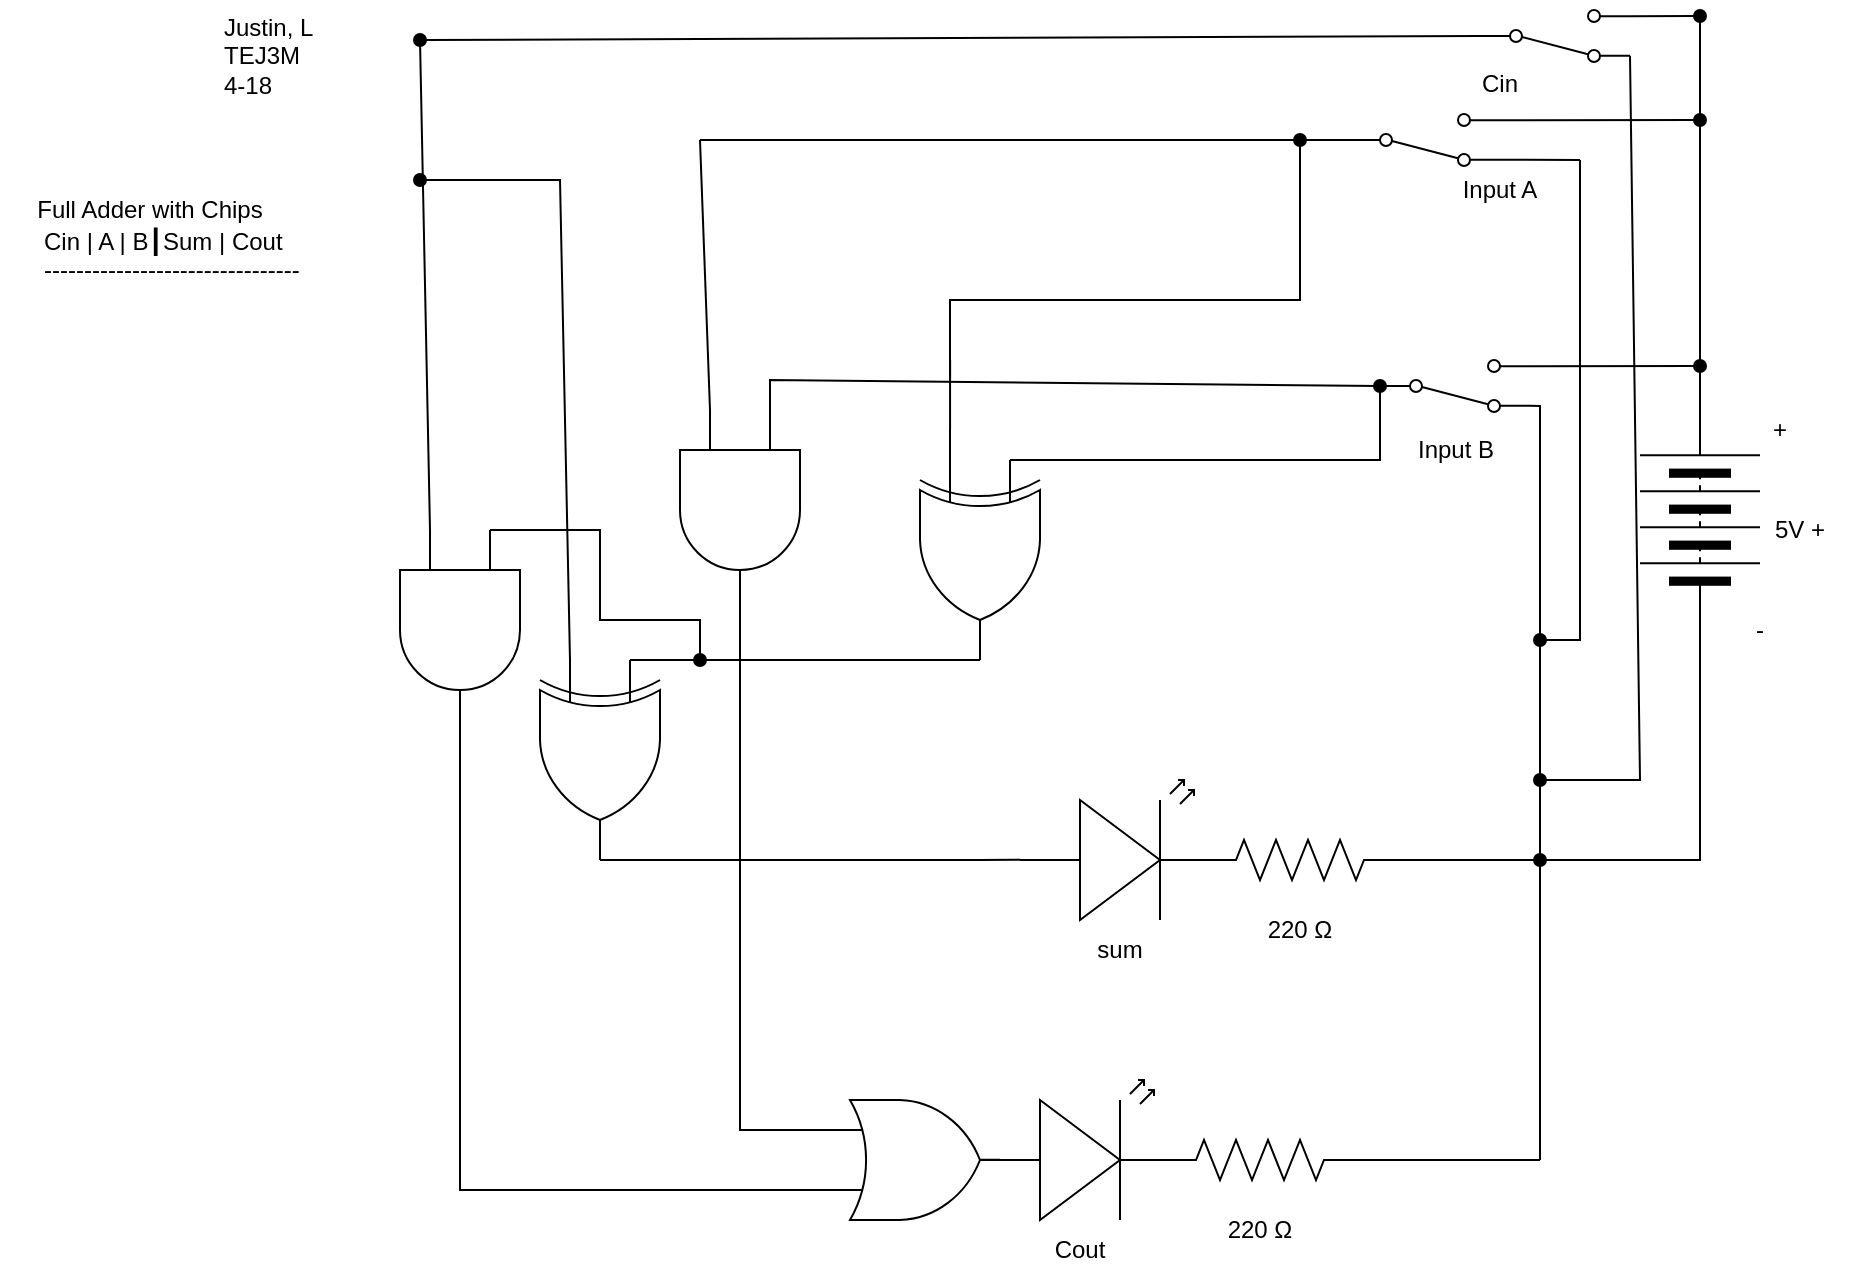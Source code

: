 <mxfile>
    <diagram id="ciPo3X5teLXdfqjWm5yF" name="Page-1">
        <mxGraphModel dx="2401" dy="1000" grid="1" gridSize="10" guides="1" tooltips="1" connect="1" arrows="1" fold="1" page="1" pageScale="1" pageWidth="850" pageHeight="1100" math="0" shadow="0">
            <root>
                <mxCell id="0"/>
                <mxCell id="1" parent="0"/>
                <mxCell id="550" style="edgeStyle=none;html=1;exitX=0;exitY=0.25;exitDx=0;exitDy=0;exitPerimeter=0;entryX=0;entryY=0.5;entryDx=0;entryDy=0;endArrow=oval;endFill=1;rounded=0;startArrow=none;startFill=0;" parent="1" target="554" edge="1">
                    <mxGeometry relative="1" as="geometry">
                        <Array as="points">
                            <mxPoint x="450" y="270"/>
                        </Array>
                        <mxPoint x="265" y="270" as="sourcePoint"/>
                    </mxGeometry>
                </mxCell>
                <mxCell id="551" style="edgeStyle=none;rounded=0;html=1;endArrow=oval;endFill=1;startArrow=none;startFill=0;" parent="1" edge="1">
                    <mxGeometry relative="1" as="geometry">
                        <mxPoint x="530" y="470" as="targetPoint"/>
                        <mxPoint x="530" y="260" as="sourcePoint"/>
                        <Array as="points">
                            <mxPoint x="530" y="280"/>
                        </Array>
                    </mxGeometry>
                </mxCell>
                <mxCell id="552" style="edgeStyle=none;html=1;exitX=1;exitY=0.12;exitDx=0;exitDy=0;endArrow=oval;endFill=1;startArrow=none;startFill=0;" parent="1" source="554" edge="1">
                    <mxGeometry relative="1" as="geometry">
                        <mxPoint x="610" y="223" as="targetPoint"/>
                    </mxGeometry>
                </mxCell>
                <mxCell id="553" style="edgeStyle=none;rounded=0;jumpStyle=none;html=1;exitX=1;exitY=0.88;exitDx=0;exitDy=0;strokeColor=default;strokeWidth=1;startArrow=none;startFill=0;endArrow=none;endFill=0;endSize=6;" parent="1" source="554" edge="1">
                    <mxGeometry relative="1" as="geometry">
                        <mxPoint x="530" y="256.884" as="targetPoint"/>
                        <Array as="points">
                            <mxPoint x="530" y="243"/>
                            <mxPoint x="530" y="260"/>
                        </Array>
                    </mxGeometry>
                </mxCell>
                <mxCell id="554" value="" style="shape=mxgraph.electrical.electro-mechanical.twoWaySwitch;aspect=fixed;elSwitchState=2;flipV=1;" parent="1" vertex="1">
                    <mxGeometry x="450" y="220" width="75" height="26" as="geometry"/>
                </mxCell>
                <mxCell id="555" style="edgeStyle=none;html=1;exitX=0;exitY=0.57;exitDx=0;exitDy=0;exitPerimeter=0;endArrow=none;endFill=0;entryX=1;entryY=0.5;entryDx=0;entryDy=0;entryPerimeter=0;" parent="1" source="556" edge="1">
                    <mxGeometry relative="1" as="geometry">
                        <mxPoint x="250" y="470" as="targetPoint"/>
                    </mxGeometry>
                </mxCell>
                <mxCell id="556" value="" style="verticalLabelPosition=bottom;shadow=0;dashed=0;align=center;html=1;verticalAlign=top;shape=mxgraph.electrical.opto_electronics.led_2;pointerEvents=1;" parent="1" vertex="1">
                    <mxGeometry x="270" y="430" width="100" height="70" as="geometry"/>
                </mxCell>
                <mxCell id="557" style="edgeStyle=none;rounded=0;html=1;startArrow=none;startFill=0;endArrow=none;endFill=0;" parent="1" source="558" edge="1">
                    <mxGeometry relative="1" as="geometry">
                        <mxPoint x="550" y="470" as="targetPoint"/>
                    </mxGeometry>
                </mxCell>
                <mxCell id="558" value="" style="pointerEvents=1;verticalLabelPosition=bottom;shadow=0;dashed=0;align=center;html=1;verticalAlign=top;shape=mxgraph.electrical.resistors.resistor_2;" parent="1" vertex="1">
                    <mxGeometry x="360" y="460" width="100" height="20" as="geometry"/>
                </mxCell>
                <mxCell id="559" style="edgeStyle=none;rounded=0;html=1;exitX=1;exitY=0.5;exitDx=0;exitDy=0;startArrow=none;startFill=0;endArrow=none;endFill=0;" parent="1" source="561" edge="1">
                    <mxGeometry relative="1" as="geometry">
                        <mxPoint x="550" y="470" as="targetPoint"/>
                        <mxPoint x="560" y="380" as="sourcePoint"/>
                        <Array as="points">
                            <mxPoint x="610" y="470"/>
                        </Array>
                    </mxGeometry>
                </mxCell>
                <mxCell id="560" style="edgeStyle=none;html=1;exitX=0;exitY=0.5;exitDx=0;exitDy=0;endArrow=none;endFill=0;" parent="1" source="561" edge="1">
                    <mxGeometry relative="1" as="geometry">
                        <mxPoint x="610" y="50" as="targetPoint"/>
                        <Array as="points">
                            <mxPoint x="610" y="230"/>
                        </Array>
                    </mxGeometry>
                </mxCell>
                <mxCell id="561" value="" style="pointerEvents=1;verticalLabelPosition=bottom;shadow=0;dashed=0;align=center;html=1;verticalAlign=top;shape=mxgraph.electrical.miscellaneous.batteryStack;rotation=90;flipV=0;flipH=1;" parent="1" vertex="1">
                    <mxGeometry x="560" y="270" width="100" height="60" as="geometry"/>
                </mxCell>
                <mxCell id="562" value="&lt;div style=&quot;&quot;&gt;Cin | A | B┃Sum | Cout&lt;/div&gt;&lt;div style=&quot;&quot;&gt;--------------------------------&lt;/div&gt;&lt;div style=&quot;&quot;&gt;&lt;br&gt;&lt;/div&gt;" style="text;strokeColor=none;align=left;fillColor=none;html=1;verticalAlign=middle;whiteSpace=wrap;rounded=0;" parent="1" vertex="1">
                    <mxGeometry x="-220" y="120" width="130" height="109" as="geometry"/>
                </mxCell>
                <mxCell id="563" value="Justin, L&lt;br&gt;TEJ3M&lt;br&gt;4-18&lt;br&gt;&lt;span style=&quot;color: rgba(0, 0, 0, 0); font-family: monospace; font-size: 0px;&quot;&gt;%3CmxGraphModel%3E%3Croot%3E%3CmxCell%20id%3D%220%22%2F%3E%3CmxCell%20id%3D%221%22%20parent%3D%220%22%2F%3E%3CmxCell%20id%3D%222%22%20value%3D%225%20V%22%20style%3D%22text%3BstrokeColor%3Dnone%3Balign%3Dcenter%3BfillColor%3Dnone%3Bhtml%3D1%3BverticalAlign%3Dmiddle%3BwhiteSpace%3Dwrap%3Brounded%3D0%3B%22%20vertex%3D%221%22%20parent%3D%221%22%3E%3CmxGeometry%20x%3D%22550%22%20y%3D%22275%22%20width%3D%2260%22%20height%3D%2230%22%20as%3D%22geometry%22%2F%3E%3C%2FmxCell%3E%3C%2Froot%3E%3C%2FmxGraphModel%3E&lt;/span&gt;" style="text;strokeColor=none;align=left;fillColor=none;html=1;verticalAlign=middle;whiteSpace=wrap;rounded=0;" parent="1" vertex="1">
                    <mxGeometry x="-130" y="60" width="60" height="30" as="geometry"/>
                </mxCell>
                <mxCell id="564" value="5V +" style="text;strokeColor=none;align=center;fillColor=none;html=1;verticalAlign=middle;whiteSpace=wrap;rounded=0;" parent="1" vertex="1">
                    <mxGeometry x="630" y="290" width="60" height="30" as="geometry"/>
                </mxCell>
                <mxCell id="565" value="220 Ω" style="text;strokeColor=none;align=center;fillColor=none;html=1;verticalAlign=middle;whiteSpace=wrap;rounded=0;labelBackgroundColor=none;" parent="1" vertex="1">
                    <mxGeometry x="380" y="490" width="60" height="30" as="geometry"/>
                </mxCell>
                <mxCell id="566" value="Input B" style="text;strokeColor=none;align=center;fillColor=none;html=1;verticalAlign=middle;whiteSpace=wrap;rounded=0;labelBackgroundColor=none;" parent="1" vertex="1">
                    <mxGeometry x="457.5" y="250" width="60" height="30" as="geometry"/>
                </mxCell>
                <mxCell id="567" value="sum" style="text;strokeColor=none;align=center;fillColor=none;html=1;verticalAlign=middle;whiteSpace=wrap;rounded=0;labelBackgroundColor=none;" parent="1" vertex="1">
                    <mxGeometry x="290" y="500" width="60" height="30" as="geometry"/>
                </mxCell>
                <mxCell id="568" value="+" style="text;strokeColor=none;align=center;fillColor=none;html=1;verticalAlign=middle;whiteSpace=wrap;rounded=0;" parent="1" vertex="1">
                    <mxGeometry x="620" y="240" width="60" height="30" as="geometry"/>
                </mxCell>
                <mxCell id="569" value="-" style="text;strokeColor=none;align=center;fillColor=none;html=1;verticalAlign=middle;whiteSpace=wrap;rounded=0;" parent="1" vertex="1">
                    <mxGeometry x="610" y="340" width="60" height="30" as="geometry"/>
                </mxCell>
                <mxCell id="570" value="Input A" style="text;strokeColor=none;align=center;fillColor=none;html=1;verticalAlign=middle;whiteSpace=wrap;rounded=0;labelBackgroundColor=none;" parent="1" vertex="1">
                    <mxGeometry x="480" y="120" width="60" height="30" as="geometry"/>
                </mxCell>
                <mxCell id="571" style="edgeStyle=none;html=1;endArrow=oval;endFill=1;rounded=0;startArrow=none;startFill=0;strokeColor=default;strokeWidth=1;endSize=6;jumpStyle=none;" parent="1" edge="1">
                    <mxGeometry relative="1" as="geometry">
                        <mxPoint x="530" y="360" as="targetPoint"/>
                        <mxPoint x="550" y="120" as="sourcePoint"/>
                        <Array as="points">
                            <mxPoint x="550" y="360"/>
                            <mxPoint x="530" y="360"/>
                        </Array>
                    </mxGeometry>
                </mxCell>
                <mxCell id="572" style="edgeStyle=none;rounded=0;html=1;exitX=1;exitY=0.88;exitDx=0;exitDy=0;startArrow=none;startFill=0;endArrow=none;endFill=0;" parent="1" source="575" edge="1">
                    <mxGeometry relative="1" as="geometry">
                        <mxPoint x="550" y="120" as="targetPoint"/>
                    </mxGeometry>
                </mxCell>
                <mxCell id="573" style="edgeStyle=none;rounded=0;jumpStyle=none;html=1;exitX=1;exitY=0.12;exitDx=0;exitDy=0;strokeColor=default;strokeWidth=1;startArrow=none;startFill=0;endArrow=oval;endFill=1;endSize=6;" parent="1" source="575" edge="1">
                    <mxGeometry relative="1" as="geometry">
                        <mxPoint x="610" y="100" as="targetPoint"/>
                    </mxGeometry>
                </mxCell>
                <mxCell id="574" style="edgeStyle=none;rounded=0;html=1;endArrow=none;endFill=0;startArrow=oval;startFill=1;" parent="1" edge="1">
                    <mxGeometry relative="1" as="geometry">
                        <mxPoint x="235" y="230" as="targetPoint"/>
                        <Array as="points">
                            <mxPoint x="410" y="190"/>
                            <mxPoint x="235" y="190"/>
                        </Array>
                        <mxPoint x="410" y="110" as="sourcePoint"/>
                    </mxGeometry>
                </mxCell>
                <mxCell id="602" style="edgeStyle=none;html=1;exitX=0;exitY=0.5;exitDx=0;exitDy=0;startArrow=none;startFill=0;endArrow=none;endFill=0;" parent="1" source="575" edge="1">
                    <mxGeometry relative="1" as="geometry">
                        <mxPoint x="410" y="110" as="targetPoint"/>
                    </mxGeometry>
                </mxCell>
                <mxCell id="608" style="edgeStyle=none;rounded=0;html=1;exitX=0;exitY=0.5;exitDx=0;exitDy=0;startArrow=none;startFill=0;endArrow=none;endFill=0;fillColor=none;" parent="1" source="575" edge="1">
                    <mxGeometry relative="1" as="geometry">
                        <mxPoint x="110" y="110" as="targetPoint"/>
                    </mxGeometry>
                </mxCell>
                <mxCell id="575" value="" style="shape=mxgraph.electrical.electro-mechanical.twoWaySwitch;aspect=fixed;elSwitchState=2;flipV=1;" parent="1" vertex="1">
                    <mxGeometry x="435" y="97" width="75" height="26" as="geometry"/>
                </mxCell>
                <mxCell id="576" value="" style="edgeStyle=none;orthogonalLoop=1;jettySize=auto;html=1;rounded=0;strokeColor=default;strokeWidth=1;startArrow=none;startFill=0;endArrow=none;endFill=0;endSize=6;jumpStyle=none;" parent="1" edge="1">
                    <mxGeometry width="80" relative="1" as="geometry">
                        <mxPoint x="530" y="260" as="sourcePoint"/>
                        <mxPoint x="530" y="260" as="targetPoint"/>
                        <Array as="points"/>
                    </mxGeometry>
                </mxCell>
                <mxCell id="583" style="edgeStyle=none;html=1;exitX=0;exitY=0.75;exitDx=0;exitDy=0;exitPerimeter=0;endArrow=none;endFill=0;" parent="1" edge="1">
                    <mxGeometry relative="1" as="geometry">
                        <mxPoint x="235.062" y="220" as="targetPoint"/>
                        <mxPoint x="235" y="270" as="sourcePoint"/>
                    </mxGeometry>
                </mxCell>
                <mxCell id="630" style="edgeStyle=none;rounded=0;html=1;exitX=1;exitY=0.5;exitDx=0;exitDy=0;exitPerimeter=0;entryX=0;entryY=0.25;entryDx=0;entryDy=0;entryPerimeter=0;startArrow=none;startFill=0;endArrow=none;endFill=0;" parent="1" source="585" target="616" edge="1">
                    <mxGeometry relative="1" as="geometry"/>
                </mxCell>
                <mxCell id="585" value="" style="verticalLabelPosition=bottom;shadow=0;dashed=0;align=center;html=1;verticalAlign=top;shape=mxgraph.electrical.logic_gates.logic_gate;operation=xor;rotation=90;" parent="1" vertex="1">
                    <mxGeometry x="200" y="290" width="100" height="60" as="geometry"/>
                </mxCell>
                <mxCell id="595" value="" style="verticalLabelPosition=bottom;shadow=0;dashed=0;align=center;html=1;verticalAlign=top;shape=mxgraph.electrical.opto_electronics.led_2;pointerEvents=1;" parent="1" vertex="1">
                    <mxGeometry x="250" y="580" width="100" height="70" as="geometry"/>
                </mxCell>
                <mxCell id="596" style="edgeStyle=none;rounded=0;html=1;startArrow=none;startFill=0;endArrow=none;endFill=0;" parent="1" source="597" edge="1">
                    <mxGeometry relative="1" as="geometry">
                        <mxPoint x="530" y="620" as="targetPoint"/>
                    </mxGeometry>
                </mxCell>
                <mxCell id="597" value="" style="pointerEvents=1;verticalLabelPosition=bottom;shadow=0;dashed=0;align=center;html=1;verticalAlign=top;shape=mxgraph.electrical.resistors.resistor_2;" parent="1" vertex="1">
                    <mxGeometry x="340" y="610" width="100" height="20" as="geometry"/>
                </mxCell>
                <mxCell id="598" value="220 Ω" style="text;strokeColor=none;align=center;fillColor=none;html=1;verticalAlign=middle;whiteSpace=wrap;rounded=0;labelBackgroundColor=none;" parent="1" vertex="1">
                    <mxGeometry x="360" y="640" width="60" height="30" as="geometry"/>
                </mxCell>
                <mxCell id="599" value="Cout" style="text;strokeColor=none;align=center;fillColor=none;html=1;verticalAlign=middle;whiteSpace=wrap;rounded=0;labelBackgroundColor=none;" parent="1" vertex="1">
                    <mxGeometry x="270" y="650" width="60" height="30" as="geometry"/>
                </mxCell>
                <mxCell id="600" value="" style="edgeStyle=none;orthogonalLoop=1;jettySize=auto;html=1;endArrow=none;endFill=0;" parent="1" edge="1">
                    <mxGeometry width="80" relative="1" as="geometry">
                        <mxPoint x="530" y="463.6" as="sourcePoint"/>
                        <mxPoint x="530" y="620" as="targetPoint"/>
                        <Array as="points"/>
                    </mxGeometry>
                </mxCell>
                <mxCell id="604" value="" style="edgeStyle=none;orthogonalLoop=1;jettySize=auto;html=1;endArrow=none;endFill=0;" parent="1" target="603" edge="1">
                    <mxGeometry width="80" relative="1" as="geometry">
                        <mxPoint x="130" y="340" as="sourcePoint"/>
                        <mxPoint x="130" y="620" as="targetPoint"/>
                        <Array as="points"/>
                    </mxGeometry>
                </mxCell>
                <mxCell id="605" style="edgeStyle=none;html=1;exitX=0;exitY=0.25;exitDx=0;exitDy=0;exitPerimeter=0;entryX=0;entryY=0.5;entryDx=0;entryDy=0;startArrow=none;startFill=0;endArrow=none;endFill=0;rounded=0;" parent="1" source="603" target="554" edge="1">
                    <mxGeometry relative="1" as="geometry">
                        <Array as="points">
                            <mxPoint x="145" y="230"/>
                        </Array>
                    </mxGeometry>
                </mxCell>
                <mxCell id="609" style="edgeStyle=none;rounded=0;html=1;exitX=0;exitY=0.75;exitDx=0;exitDy=0;exitPerimeter=0;startArrow=none;startFill=0;endArrow=none;endFill=0;fillColor=none;strokeColor=default;" parent="1" source="603" edge="1">
                    <mxGeometry relative="1" as="geometry">
                        <mxPoint x="110" y="110" as="targetPoint"/>
                    </mxGeometry>
                </mxCell>
                <mxCell id="603" value="" style="verticalLabelPosition=bottom;shadow=0;dashed=0;align=center;html=1;verticalAlign=top;shape=mxgraph.electrical.logic_gates.logic_gate;operation=and;rotation=90;" parent="1" vertex="1">
                    <mxGeometry x="80" y="265" width="100" height="60" as="geometry"/>
                </mxCell>
                <mxCell id="611" value="" style="edgeStyle=none;html=1;exitX=0;exitY=0.57;exitDx=0;exitDy=0;exitPerimeter=0;endArrow=none;endFill=0;" parent="1" source="595" edge="1">
                    <mxGeometry relative="1" as="geometry">
                        <mxPoint x="260" y="619.875" as="targetPoint"/>
                        <mxPoint x="250" y="619.9" as="sourcePoint"/>
                    </mxGeometry>
                </mxCell>
                <mxCell id="614" style="edgeStyle=none;html=1;entryX=1;entryY=0.5;entryDx=0;entryDy=0;entryPerimeter=0;endArrow=none;endFill=0;exitX=0;exitY=0.25;exitDx=0;exitDy=0;exitPerimeter=0;rounded=0;" parent="1" source="612" target="603" edge="1">
                    <mxGeometry relative="1" as="geometry">
                        <mxPoint x="130" y="600" as="sourcePoint"/>
                        <Array as="points">
                            <mxPoint x="130" y="605"/>
                        </Array>
                    </mxGeometry>
                </mxCell>
                <mxCell id="612" value="" style="verticalLabelPosition=bottom;shadow=0;dashed=0;align=center;html=1;verticalAlign=top;shape=mxgraph.electrical.logic_gates.logic_gate;operation=or;" parent="1" vertex="1">
                    <mxGeometry x="170" y="590" width="100" height="60" as="geometry"/>
                </mxCell>
                <mxCell id="628" style="edgeStyle=none;rounded=0;html=1;exitX=1;exitY=0.5;exitDx=0;exitDy=0;exitPerimeter=0;entryX=0;entryY=0.75;entryDx=0;entryDy=0;entryPerimeter=0;startArrow=none;startFill=0;endArrow=none;endFill=0;" parent="1" source="613" target="612" edge="1">
                    <mxGeometry relative="1" as="geometry">
                        <Array as="points">
                            <mxPoint x="-10" y="635"/>
                        </Array>
                    </mxGeometry>
                </mxCell>
                <mxCell id="629" style="edgeStyle=none;rounded=0;html=1;exitX=0;exitY=0.75;exitDx=0;exitDy=0;exitPerimeter=0;startArrow=none;startFill=0;endArrow=none;endFill=0;" parent="1" source="613" edge="1">
                    <mxGeometry relative="1" as="geometry">
                        <mxPoint x="-30.0" y="60" as="targetPoint"/>
                    </mxGeometry>
                </mxCell>
                <mxCell id="631" style="edgeStyle=none;rounded=0;html=1;exitX=0;exitY=0.25;exitDx=0;exitDy=0;exitPerimeter=0;startArrow=none;startFill=0;endArrow=oval;endFill=1;" parent="1" source="613" edge="1">
                    <mxGeometry relative="1" as="geometry">
                        <mxPoint x="110" y="370" as="targetPoint"/>
                        <Array as="points">
                            <mxPoint x="60" y="305"/>
                            <mxPoint x="60" y="350"/>
                            <mxPoint x="110" y="350"/>
                        </Array>
                    </mxGeometry>
                </mxCell>
                <mxCell id="613" value="" style="verticalLabelPosition=bottom;shadow=0;dashed=0;align=center;html=1;verticalAlign=top;shape=mxgraph.electrical.logic_gates.logic_gate;operation=and;rotation=90;" parent="1" vertex="1">
                    <mxGeometry x="-60" y="325" width="100" height="60" as="geometry"/>
                </mxCell>
                <mxCell id="617" style="edgeStyle=none;rounded=0;html=1;exitX=1;exitY=0.5;exitDx=0;exitDy=0;exitPerimeter=0;endArrow=none;endFill=0;" parent="1" source="616" edge="1">
                    <mxGeometry relative="1" as="geometry">
                        <mxPoint x="250" y="470" as="targetPoint"/>
                    </mxGeometry>
                </mxCell>
                <mxCell id="632" style="edgeStyle=none;rounded=0;html=1;exitX=0;exitY=0.75;exitDx=0;exitDy=0;exitPerimeter=0;startArrow=none;startFill=0;endArrow=oval;endFill=1;" parent="1" source="616" edge="1">
                    <mxGeometry relative="1" as="geometry">
                        <mxPoint x="-30" y="130" as="targetPoint"/>
                        <Array as="points">
                            <mxPoint x="40" y="130"/>
                        </Array>
                    </mxGeometry>
                </mxCell>
                <mxCell id="616" value="" style="verticalLabelPosition=bottom;shadow=0;dashed=0;align=center;html=1;verticalAlign=top;shape=mxgraph.electrical.logic_gates.logic_gate;operation=xor;rotation=90;" parent="1" vertex="1">
                    <mxGeometry x="10" y="390" width="100" height="60" as="geometry"/>
                </mxCell>
                <mxCell id="622" style="edgeStyle=none;rounded=0;html=1;exitX=1;exitY=0.88;exitDx=0;exitDy=0;endArrow=oval;endFill=1;startArrow=none;startFill=0;" parent="1" source="620" edge="1">
                    <mxGeometry relative="1" as="geometry">
                        <mxPoint x="530" y="430" as="targetPoint"/>
                        <Array as="points">
                            <mxPoint x="580" y="430"/>
                        </Array>
                    </mxGeometry>
                </mxCell>
                <mxCell id="623" style="edgeStyle=none;rounded=0;html=1;exitX=1;exitY=0.12;exitDx=0;exitDy=0;startArrow=none;startFill=0;endArrow=oval;endFill=1;" parent="1" source="620" edge="1">
                    <mxGeometry relative="1" as="geometry">
                        <mxPoint x="610" y="48" as="targetPoint"/>
                    </mxGeometry>
                </mxCell>
                <mxCell id="625" style="edgeStyle=none;rounded=0;html=1;exitX=0;exitY=0.5;exitDx=0;exitDy=0;startArrow=none;startFill=0;endArrow=oval;endFill=1;" parent="1" source="620" edge="1">
                    <mxGeometry relative="1" as="geometry">
                        <mxPoint x="-30" y="60" as="targetPoint"/>
                    </mxGeometry>
                </mxCell>
                <mxCell id="620" value="" style="shape=mxgraph.electrical.electro-mechanical.twoWaySwitch;aspect=fixed;elSwitchState=2;flipV=1;flipH=0;" parent="1" vertex="1">
                    <mxGeometry x="500" y="45" width="75" height="26" as="geometry"/>
                </mxCell>
                <mxCell id="633" value="Cin" style="text;strokeColor=none;align=center;fillColor=none;html=1;verticalAlign=middle;whiteSpace=wrap;rounded=0;labelBackgroundColor=none;" parent="1" vertex="1">
                    <mxGeometry x="480" y="67" width="60" height="30" as="geometry"/>
                </mxCell>
                <mxCell id="635" value="&lt;div style=&quot;border-color: rgb(0, 0, 0); font-family: Helvetica; font-size: 12px; font-style: normal; font-variant-ligatures: normal; font-variant-caps: normal; font-weight: 400; letter-spacing: normal; orphans: 2; text-align: left; text-indent: 0px; text-transform: none; widows: 2; word-spacing: 0px; -webkit-text-stroke-width: 0px; text-decoration-thickness: initial; text-decoration-style: initial; text-decoration-color: initial;&quot;&gt;&lt;font color=&quot;#ffffff&quot;&gt;0 | 0 |&amp;nbsp; 0┃ 0&amp;nbsp; &amp;nbsp; &amp;nbsp; | 0&lt;/font&gt;&lt;/div&gt;&lt;div style=&quot;border-color: rgb(0, 0, 0); font-family: Helvetica; font-size: 12px; font-style: normal; font-variant-ligatures: normal; font-variant-caps: normal; font-weight: 400; letter-spacing: normal; orphans: 2; text-align: left; text-indent: 0px; text-transform: none; widows: 2; word-spacing: 0px; -webkit-text-stroke-width: 0px; text-decoration-thickness: initial; text-decoration-style: initial; text-decoration-color: initial;&quot;&gt;&lt;font color=&quot;#ffffff&quot;&gt;0 | 0 |&amp;nbsp; 1┃ 1&amp;nbsp; &amp;nbsp; &amp;nbsp; | 0&lt;/font&gt;&lt;/div&gt;&lt;div style=&quot;border-color: rgb(0, 0, 0); font-family: Helvetica; font-size: 12px; font-style: normal; font-variant-ligatures: normal; font-variant-caps: normal; font-weight: 400; letter-spacing: normal; orphans: 2; text-align: left; text-indent: 0px; text-transform: none; widows: 2; word-spacing: 0px; -webkit-text-stroke-width: 0px; text-decoration-thickness: initial; text-decoration-style: initial; text-decoration-color: initial;&quot;&gt;&lt;font color=&quot;#ffffff&quot;&gt;0 | 1 |&amp;nbsp; 0┃ 1&amp;nbsp; &amp;nbsp; &amp;nbsp; | 0&lt;/font&gt;&lt;/div&gt;&lt;div style=&quot;border-color: rgb(0, 0, 0); font-family: Helvetica; font-size: 12px; font-style: normal; font-variant-ligatures: normal; font-variant-caps: normal; font-weight: 400; letter-spacing: normal; orphans: 2; text-align: left; text-indent: 0px; text-transform: none; widows: 2; word-spacing: 0px; -webkit-text-stroke-width: 0px; text-decoration-thickness: initial; text-decoration-style: initial; text-decoration-color: initial;&quot;&gt;&lt;font color=&quot;#ffffff&quot;&gt;0 | 1 |&amp;nbsp; 1┃ 0&amp;nbsp; &amp;nbsp; &amp;nbsp; | 1&lt;/font&gt;&lt;/div&gt;&lt;div style=&quot;border-color: rgb(0, 0, 0); font-family: Helvetica; font-size: 12px; font-style: normal; font-variant-ligatures: normal; font-variant-caps: normal; font-weight: 400; letter-spacing: normal; orphans: 2; text-align: left; text-indent: 0px; text-transform: none; widows: 2; word-spacing: 0px; -webkit-text-stroke-width: 0px; text-decoration-thickness: initial; text-decoration-style: initial; text-decoration-color: initial;&quot;&gt;&lt;font color=&quot;#ffffff&quot;&gt;1 | 0 |&amp;nbsp; 0┃ 1&amp;nbsp; &amp;nbsp; &amp;nbsp; | 0&lt;/font&gt;&lt;/div&gt;&lt;div style=&quot;border-color: rgb(0, 0, 0); font-family: Helvetica; font-size: 12px; font-style: normal; font-variant-ligatures: normal; font-variant-caps: normal; font-weight: 400; letter-spacing: normal; orphans: 2; text-align: left; text-indent: 0px; text-transform: none; widows: 2; word-spacing: 0px; -webkit-text-stroke-width: 0px; text-decoration-thickness: initial; text-decoration-style: initial; text-decoration-color: initial;&quot;&gt;&lt;font color=&quot;#ffffff&quot;&gt;1 | 0 |&amp;nbsp; 1┃ 0&amp;nbsp; &amp;nbsp; &amp;nbsp; | 1&lt;/font&gt;&lt;/div&gt;&lt;div style=&quot;border-color: rgb(0, 0, 0); font-family: Helvetica; font-size: 12px; font-style: normal; font-variant-ligatures: normal; font-variant-caps: normal; font-weight: 400; letter-spacing: normal; orphans: 2; text-align: left; text-indent: 0px; text-transform: none; widows: 2; word-spacing: 0px; -webkit-text-stroke-width: 0px; text-decoration-thickness: initial; text-decoration-style: initial; text-decoration-color: initial;&quot;&gt;&lt;font color=&quot;#ffffff&quot;&gt;1 | 1 |&amp;nbsp; 0┃ 0&amp;nbsp; &amp;nbsp; &amp;nbsp; | 1&lt;/font&gt;&lt;/div&gt;&lt;div style=&quot;border-color: rgb(0, 0, 0); font-family: Helvetica; font-size: 12px; font-style: normal; font-variant-ligatures: normal; font-variant-caps: normal; font-weight: 400; letter-spacing: normal; orphans: 2; text-align: left; text-indent: 0px; text-transform: none; widows: 2; word-spacing: 0px; -webkit-text-stroke-width: 0px; text-decoration-thickness: initial; text-decoration-style: initial; text-decoration-color: initial;&quot;&gt;&lt;font color=&quot;#ffffff&quot;&gt;1 | 1 |&amp;nbsp; 1┃ 1&amp;nbsp; &amp;nbsp; &amp;nbsp; | 1&lt;/font&gt;&lt;/div&gt;" style="text;whiteSpace=wrap;html=1;" parent="1" vertex="1">
                    <mxGeometry x="-210" y="170" width="110" height="140" as="geometry"/>
                </mxCell>
                <mxCell id="636" value="Full Adder with Chips" style="text;strokeColor=none;align=center;fillColor=none;html=1;verticalAlign=middle;whiteSpace=wrap;rounded=0;labelBackgroundColor=none;" parent="1" vertex="1">
                    <mxGeometry x="-240" y="130" width="150" height="30" as="geometry"/>
                </mxCell>
            </root>
        </mxGraphModel>
    </diagram>
</mxfile>